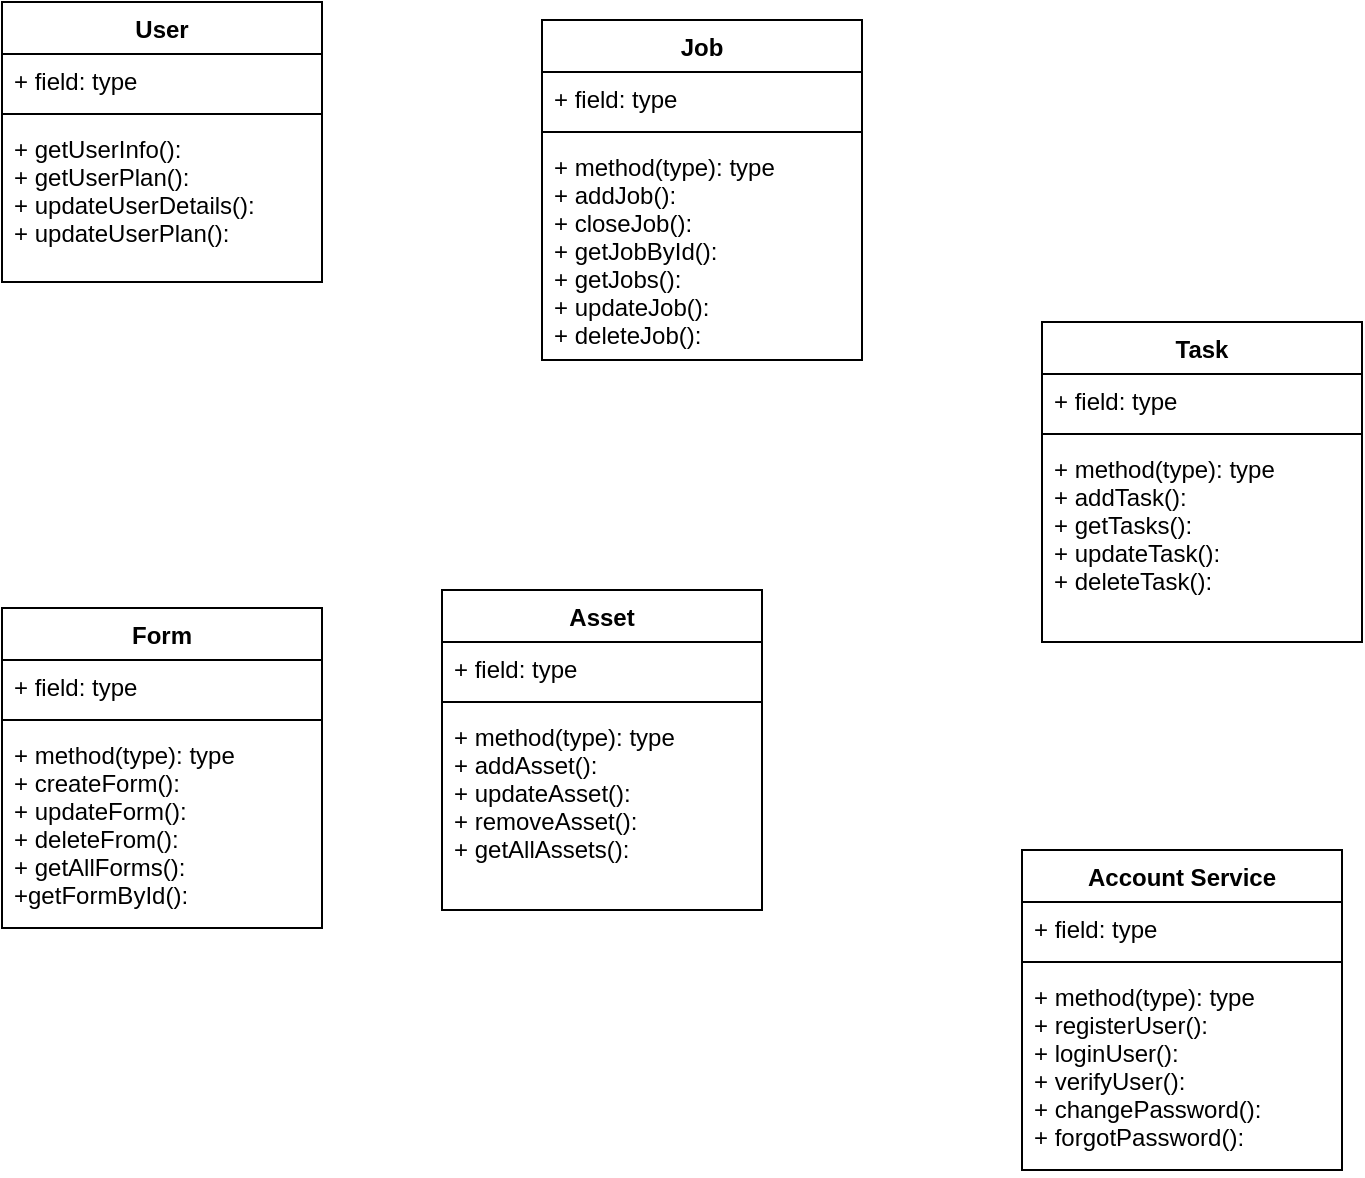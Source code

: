 <mxfile version="10.5.3" type="device"><diagram id="mnnEkE88qy73djeeNOPt" name="Page-1"><mxGraphModel dx="840" dy="435" grid="1" gridSize="10" guides="1" tooltips="1" connect="1" arrows="1" fold="1" page="1" pageScale="1" pageWidth="850" pageHeight="1100" math="0" shadow="0"><root><mxCell id="0"/><mxCell id="1" parent="0"/><mxCell id="F8rUkwKjjUU8vGsWjq_N-1" value="User" style="swimlane;fontStyle=1;align=center;verticalAlign=top;childLayout=stackLayout;horizontal=1;startSize=26;horizontalStack=0;resizeParent=1;resizeParentMax=0;resizeLast=0;collapsible=1;marginBottom=0;" vertex="1" parent="1"><mxGeometry x="130" y="36" width="160" height="140" as="geometry"/></mxCell><mxCell id="F8rUkwKjjUU8vGsWjq_N-2" value="+ field: type" style="text;strokeColor=none;fillColor=none;align=left;verticalAlign=top;spacingLeft=4;spacingRight=4;overflow=hidden;rotatable=0;points=[[0,0.5],[1,0.5]];portConstraint=eastwest;" vertex="1" parent="F8rUkwKjjUU8vGsWjq_N-1"><mxGeometry y="26" width="160" height="26" as="geometry"/></mxCell><mxCell id="F8rUkwKjjUU8vGsWjq_N-3" value="" style="line;strokeWidth=1;fillColor=none;align=left;verticalAlign=middle;spacingTop=-1;spacingLeft=3;spacingRight=3;rotatable=0;labelPosition=right;points=[];portConstraint=eastwest;" vertex="1" parent="F8rUkwKjjUU8vGsWjq_N-1"><mxGeometry y="52" width="160" height="8" as="geometry"/></mxCell><mxCell id="F8rUkwKjjUU8vGsWjq_N-4" value="+ getUserInfo():&#10;+ getUserPlan():&#10;+ updateUserDetails():&#10;+ updateUserPlan():&#10;&#10;" style="text;strokeColor=none;fillColor=none;align=left;verticalAlign=top;spacingLeft=4;spacingRight=4;overflow=hidden;rotatable=0;points=[[0,0.5],[1,0.5]];portConstraint=eastwest;" vertex="1" parent="F8rUkwKjjUU8vGsWjq_N-1"><mxGeometry y="60" width="160" height="80" as="geometry"/></mxCell><mxCell id="F8rUkwKjjUU8vGsWjq_N-5" value="Job" style="swimlane;fontStyle=1;align=center;verticalAlign=top;childLayout=stackLayout;horizontal=1;startSize=26;horizontalStack=0;resizeParent=1;resizeParentMax=0;resizeLast=0;collapsible=1;marginBottom=0;" vertex="1" parent="1"><mxGeometry x="400" y="45" width="160" height="170" as="geometry"/></mxCell><mxCell id="F8rUkwKjjUU8vGsWjq_N-6" value="+ field: type&#10;&#10;" style="text;strokeColor=none;fillColor=none;align=left;verticalAlign=top;spacingLeft=4;spacingRight=4;overflow=hidden;rotatable=0;points=[[0,0.5],[1,0.5]];portConstraint=eastwest;" vertex="1" parent="F8rUkwKjjUU8vGsWjq_N-5"><mxGeometry y="26" width="160" height="26" as="geometry"/></mxCell><mxCell id="F8rUkwKjjUU8vGsWjq_N-7" value="" style="line;strokeWidth=1;fillColor=none;align=left;verticalAlign=middle;spacingTop=-1;spacingLeft=3;spacingRight=3;rotatable=0;labelPosition=right;points=[];portConstraint=eastwest;" vertex="1" parent="F8rUkwKjjUU8vGsWjq_N-5"><mxGeometry y="52" width="160" height="8" as="geometry"/></mxCell><mxCell id="F8rUkwKjjUU8vGsWjq_N-8" value="+ method(type): type&#10;+ addJob():&#10;+ closeJob():&#10;+ getJobById():&#10;+ getJobs():&#10;+ updateJob():&#10;+ deleteJob():&#10;&#10;&#10;&#10;" style="text;strokeColor=none;fillColor=none;align=left;verticalAlign=top;spacingLeft=4;spacingRight=4;overflow=hidden;rotatable=0;points=[[0,0.5],[1,0.5]];portConstraint=eastwest;" vertex="1" parent="F8rUkwKjjUU8vGsWjq_N-5"><mxGeometry y="60" width="160" height="110" as="geometry"/></mxCell><mxCell id="F8rUkwKjjUU8vGsWjq_N-9" value="Asset" style="swimlane;fontStyle=1;align=center;verticalAlign=top;childLayout=stackLayout;horizontal=1;startSize=26;horizontalStack=0;resizeParent=1;resizeParentMax=0;resizeLast=0;collapsible=1;marginBottom=0;" vertex="1" parent="1"><mxGeometry x="350" y="330" width="160" height="160" as="geometry"/></mxCell><mxCell id="F8rUkwKjjUU8vGsWjq_N-10" value="+ field: type" style="text;strokeColor=none;fillColor=none;align=left;verticalAlign=top;spacingLeft=4;spacingRight=4;overflow=hidden;rotatable=0;points=[[0,0.5],[1,0.5]];portConstraint=eastwest;" vertex="1" parent="F8rUkwKjjUU8vGsWjq_N-9"><mxGeometry y="26" width="160" height="26" as="geometry"/></mxCell><mxCell id="F8rUkwKjjUU8vGsWjq_N-11" value="" style="line;strokeWidth=1;fillColor=none;align=left;verticalAlign=middle;spacingTop=-1;spacingLeft=3;spacingRight=3;rotatable=0;labelPosition=right;points=[];portConstraint=eastwest;" vertex="1" parent="F8rUkwKjjUU8vGsWjq_N-9"><mxGeometry y="52" width="160" height="8" as="geometry"/></mxCell><mxCell id="F8rUkwKjjUU8vGsWjq_N-12" value="+ method(type): type&#10;+ addAsset():&#10;+ updateAsset():&#10;+ removeAsset():&#10;+ getAllAssets():&#10;&#10;" style="text;strokeColor=none;fillColor=none;align=left;verticalAlign=top;spacingLeft=4;spacingRight=4;overflow=hidden;rotatable=0;points=[[0,0.5],[1,0.5]];portConstraint=eastwest;" vertex="1" parent="F8rUkwKjjUU8vGsWjq_N-9"><mxGeometry y="60" width="160" height="100" as="geometry"/></mxCell><mxCell id="F8rUkwKjjUU8vGsWjq_N-13" value="Form" style="swimlane;fontStyle=1;align=center;verticalAlign=top;childLayout=stackLayout;horizontal=1;startSize=26;horizontalStack=0;resizeParent=1;resizeParentMax=0;resizeLast=0;collapsible=1;marginBottom=0;" vertex="1" parent="1"><mxGeometry x="130" y="339" width="160" height="160" as="geometry"/></mxCell><mxCell id="F8rUkwKjjUU8vGsWjq_N-14" value="+ field: type" style="text;strokeColor=none;fillColor=none;align=left;verticalAlign=top;spacingLeft=4;spacingRight=4;overflow=hidden;rotatable=0;points=[[0,0.5],[1,0.5]];portConstraint=eastwest;" vertex="1" parent="F8rUkwKjjUU8vGsWjq_N-13"><mxGeometry y="26" width="160" height="26" as="geometry"/></mxCell><mxCell id="F8rUkwKjjUU8vGsWjq_N-15" value="" style="line;strokeWidth=1;fillColor=none;align=left;verticalAlign=middle;spacingTop=-1;spacingLeft=3;spacingRight=3;rotatable=0;labelPosition=right;points=[];portConstraint=eastwest;" vertex="1" parent="F8rUkwKjjUU8vGsWjq_N-13"><mxGeometry y="52" width="160" height="8" as="geometry"/></mxCell><mxCell id="F8rUkwKjjUU8vGsWjq_N-16" value="+ method(type): type&#10;+ createForm():&#10;+ updateForm():&#10;+ deleteFrom():&#10;+ getAllForms():&#10;+getFormById():&#10;" style="text;strokeColor=none;fillColor=none;align=left;verticalAlign=top;spacingLeft=4;spacingRight=4;overflow=hidden;rotatable=0;points=[[0,0.5],[1,0.5]];portConstraint=eastwest;" vertex="1" parent="F8rUkwKjjUU8vGsWjq_N-13"><mxGeometry y="60" width="160" height="100" as="geometry"/></mxCell><mxCell id="F8rUkwKjjUU8vGsWjq_N-17" value="Task" style="swimlane;fontStyle=1;align=center;verticalAlign=top;childLayout=stackLayout;horizontal=1;startSize=26;horizontalStack=0;resizeParent=1;resizeParentMax=0;resizeLast=0;collapsible=1;marginBottom=0;" vertex="1" parent="1"><mxGeometry x="650" y="196" width="160" height="160" as="geometry"/></mxCell><mxCell id="F8rUkwKjjUU8vGsWjq_N-18" value="+ field: type" style="text;strokeColor=none;fillColor=none;align=left;verticalAlign=top;spacingLeft=4;spacingRight=4;overflow=hidden;rotatable=0;points=[[0,0.5],[1,0.5]];portConstraint=eastwest;" vertex="1" parent="F8rUkwKjjUU8vGsWjq_N-17"><mxGeometry y="26" width="160" height="26" as="geometry"/></mxCell><mxCell id="F8rUkwKjjUU8vGsWjq_N-19" value="" style="line;strokeWidth=1;fillColor=none;align=left;verticalAlign=middle;spacingTop=-1;spacingLeft=3;spacingRight=3;rotatable=0;labelPosition=right;points=[];portConstraint=eastwest;" vertex="1" parent="F8rUkwKjjUU8vGsWjq_N-17"><mxGeometry y="52" width="160" height="8" as="geometry"/></mxCell><mxCell id="F8rUkwKjjUU8vGsWjq_N-20" value="+ method(type): type&#10;+ addTask():&#10;+ getTasks():&#10;+ updateTask():&#10;+ deleteTask():&#10;&#10;&#10;" style="text;strokeColor=none;fillColor=none;align=left;verticalAlign=top;spacingLeft=4;spacingRight=4;overflow=hidden;rotatable=0;points=[[0,0.5],[1,0.5]];portConstraint=eastwest;" vertex="1" parent="F8rUkwKjjUU8vGsWjq_N-17"><mxGeometry y="60" width="160" height="100" as="geometry"/></mxCell><mxCell id="F8rUkwKjjUU8vGsWjq_N-21" value="Account Service" style="swimlane;fontStyle=1;align=center;verticalAlign=top;childLayout=stackLayout;horizontal=1;startSize=26;horizontalStack=0;resizeParent=1;resizeParentMax=0;resizeLast=0;collapsible=1;marginBottom=0;" vertex="1" parent="1"><mxGeometry x="640" y="460" width="160" height="160" as="geometry"/></mxCell><mxCell id="F8rUkwKjjUU8vGsWjq_N-22" value="+ field: type" style="text;strokeColor=none;fillColor=none;align=left;verticalAlign=top;spacingLeft=4;spacingRight=4;overflow=hidden;rotatable=0;points=[[0,0.5],[1,0.5]];portConstraint=eastwest;" vertex="1" parent="F8rUkwKjjUU8vGsWjq_N-21"><mxGeometry y="26" width="160" height="26" as="geometry"/></mxCell><mxCell id="F8rUkwKjjUU8vGsWjq_N-23" value="" style="line;strokeWidth=1;fillColor=none;align=left;verticalAlign=middle;spacingTop=-1;spacingLeft=3;spacingRight=3;rotatable=0;labelPosition=right;points=[];portConstraint=eastwest;" vertex="1" parent="F8rUkwKjjUU8vGsWjq_N-21"><mxGeometry y="52" width="160" height="8" as="geometry"/></mxCell><mxCell id="F8rUkwKjjUU8vGsWjq_N-24" value="+ method(type): type&#10;+ registerUser():&#10;+ loginUser():&#10;+ verifyUser():&#10;+ changePassword():&#10;+ forgotPassword():&#10;" style="text;strokeColor=none;fillColor=none;align=left;verticalAlign=top;spacingLeft=4;spacingRight=4;overflow=hidden;rotatable=0;points=[[0,0.5],[1,0.5]];portConstraint=eastwest;" vertex="1" parent="F8rUkwKjjUU8vGsWjq_N-21"><mxGeometry y="60" width="160" height="100" as="geometry"/></mxCell></root></mxGraphModel></diagram></mxfile>